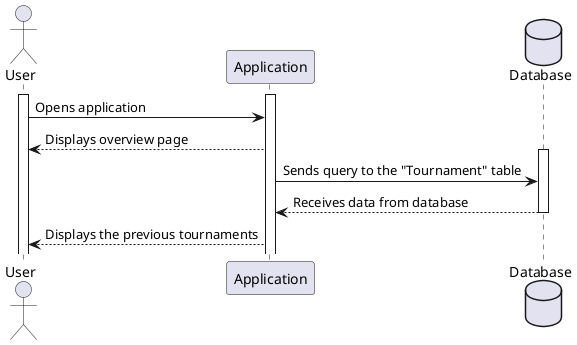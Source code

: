 @startuml SequenceOpen 

actor User as U
participant Application as A
database Database as D

activate U
activate A

U->A: Opens application
A-->U:Displays overview page
activate D
A->D: Sends query to the "Tournament" table
D-->A: Receives data from database
deactivate D
A-->U: Displays the previous tournaments






@endumel